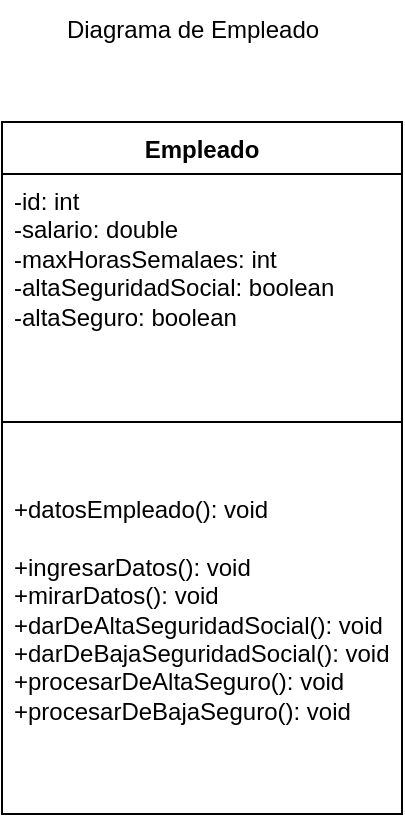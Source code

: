 <mxfile>
    <diagram name="Página-1" id="lY3vdNquZrquK7TAqCNj">
        <mxGraphModel dx="1147" dy="595" grid="1" gridSize="10" guides="0" tooltips="1" connect="1" arrows="1" fold="1" page="1" pageScale="1" pageWidth="827" pageHeight="1169" math="0" shadow="0">
            <root>
                <mxCell id="0"/>
                <mxCell id="1" parent="0"/>
                <mxCell id="zkZmz97wDy052dGJJwyS-1" value="Empleado" style="swimlane;fontStyle=1;align=center;verticalAlign=top;childLayout=stackLayout;horizontal=1;startSize=26;horizontalStack=0;resizeParent=1;resizeParentMax=0;resizeLast=0;collapsible=1;marginBottom=0;whiteSpace=wrap;html=1;" parent="1" vertex="1">
                    <mxGeometry x="310" y="361" width="200" height="346" as="geometry"/>
                </mxCell>
                <mxCell id="zkZmz97wDy052dGJJwyS-2" value="-id: int&lt;div&gt;-salario: double&lt;/div&gt;&lt;div&gt;-maxHorasSemalaes: int&lt;/div&gt;&lt;div&gt;-altaSeguridadSocial: boolean&lt;/div&gt;&lt;div&gt;-altaSeguro: boolean&lt;/div&gt;" style="text;strokeColor=none;fillColor=none;align=left;verticalAlign=top;spacingLeft=4;spacingRight=4;overflow=hidden;rotatable=0;points=[[0,0.5],[1,0.5]];portConstraint=eastwest;whiteSpace=wrap;html=1;" parent="zkZmz97wDy052dGJJwyS-1" vertex="1">
                    <mxGeometry y="26" width="200" height="94" as="geometry"/>
                </mxCell>
                <mxCell id="zkZmz97wDy052dGJJwyS-3" value="" style="line;strokeWidth=1;fillColor=none;align=left;verticalAlign=middle;spacingTop=-1;spacingLeft=3;spacingRight=3;rotatable=0;labelPosition=right;points=[];portConstraint=eastwest;strokeColor=inherit;" parent="zkZmz97wDy052dGJJwyS-1" vertex="1">
                    <mxGeometry y="120" width="200" height="60" as="geometry"/>
                </mxCell>
                <mxCell id="zkZmz97wDy052dGJJwyS-4" value="&lt;div&gt;+datosEmpleado(): void&lt;/div&gt;&lt;div&gt;&lt;br&gt;&lt;/div&gt;&lt;div&gt;+ingresarDatos(): void&lt;/div&gt;&lt;div&gt;+mirarDatos(): void&lt;/div&gt;&lt;div&gt;+darDeAltaSeguridadSocial(): void&lt;/div&gt;&lt;div&gt;+darDeBajaSeguridadSocial(): void&lt;/div&gt;&lt;div&gt;+procesarDeAltaSeguro(): void&lt;/div&gt;&lt;div&gt;+procesarDeBajaSeguro(): void&lt;/div&gt;" style="text;strokeColor=none;fillColor=none;align=left;verticalAlign=top;spacingLeft=4;spacingRight=4;overflow=hidden;rotatable=0;points=[[0,0.5],[1,0.5]];portConstraint=eastwest;whiteSpace=wrap;html=1;" parent="zkZmz97wDy052dGJJwyS-1" vertex="1">
                    <mxGeometry y="180" width="200" height="166" as="geometry"/>
                </mxCell>
                <mxCell id="zkZmz97wDy052dGJJwyS-6" value="Diagrama de Empleado" style="text;html=1;align=center;verticalAlign=middle;resizable=0;points=[];autosize=1;strokeColor=none;fillColor=none;" parent="1" vertex="1">
                    <mxGeometry x="330" y="300" width="150" height="30" as="geometry"/>
                </mxCell>
            </root>
        </mxGraphModel>
    </diagram>
</mxfile>